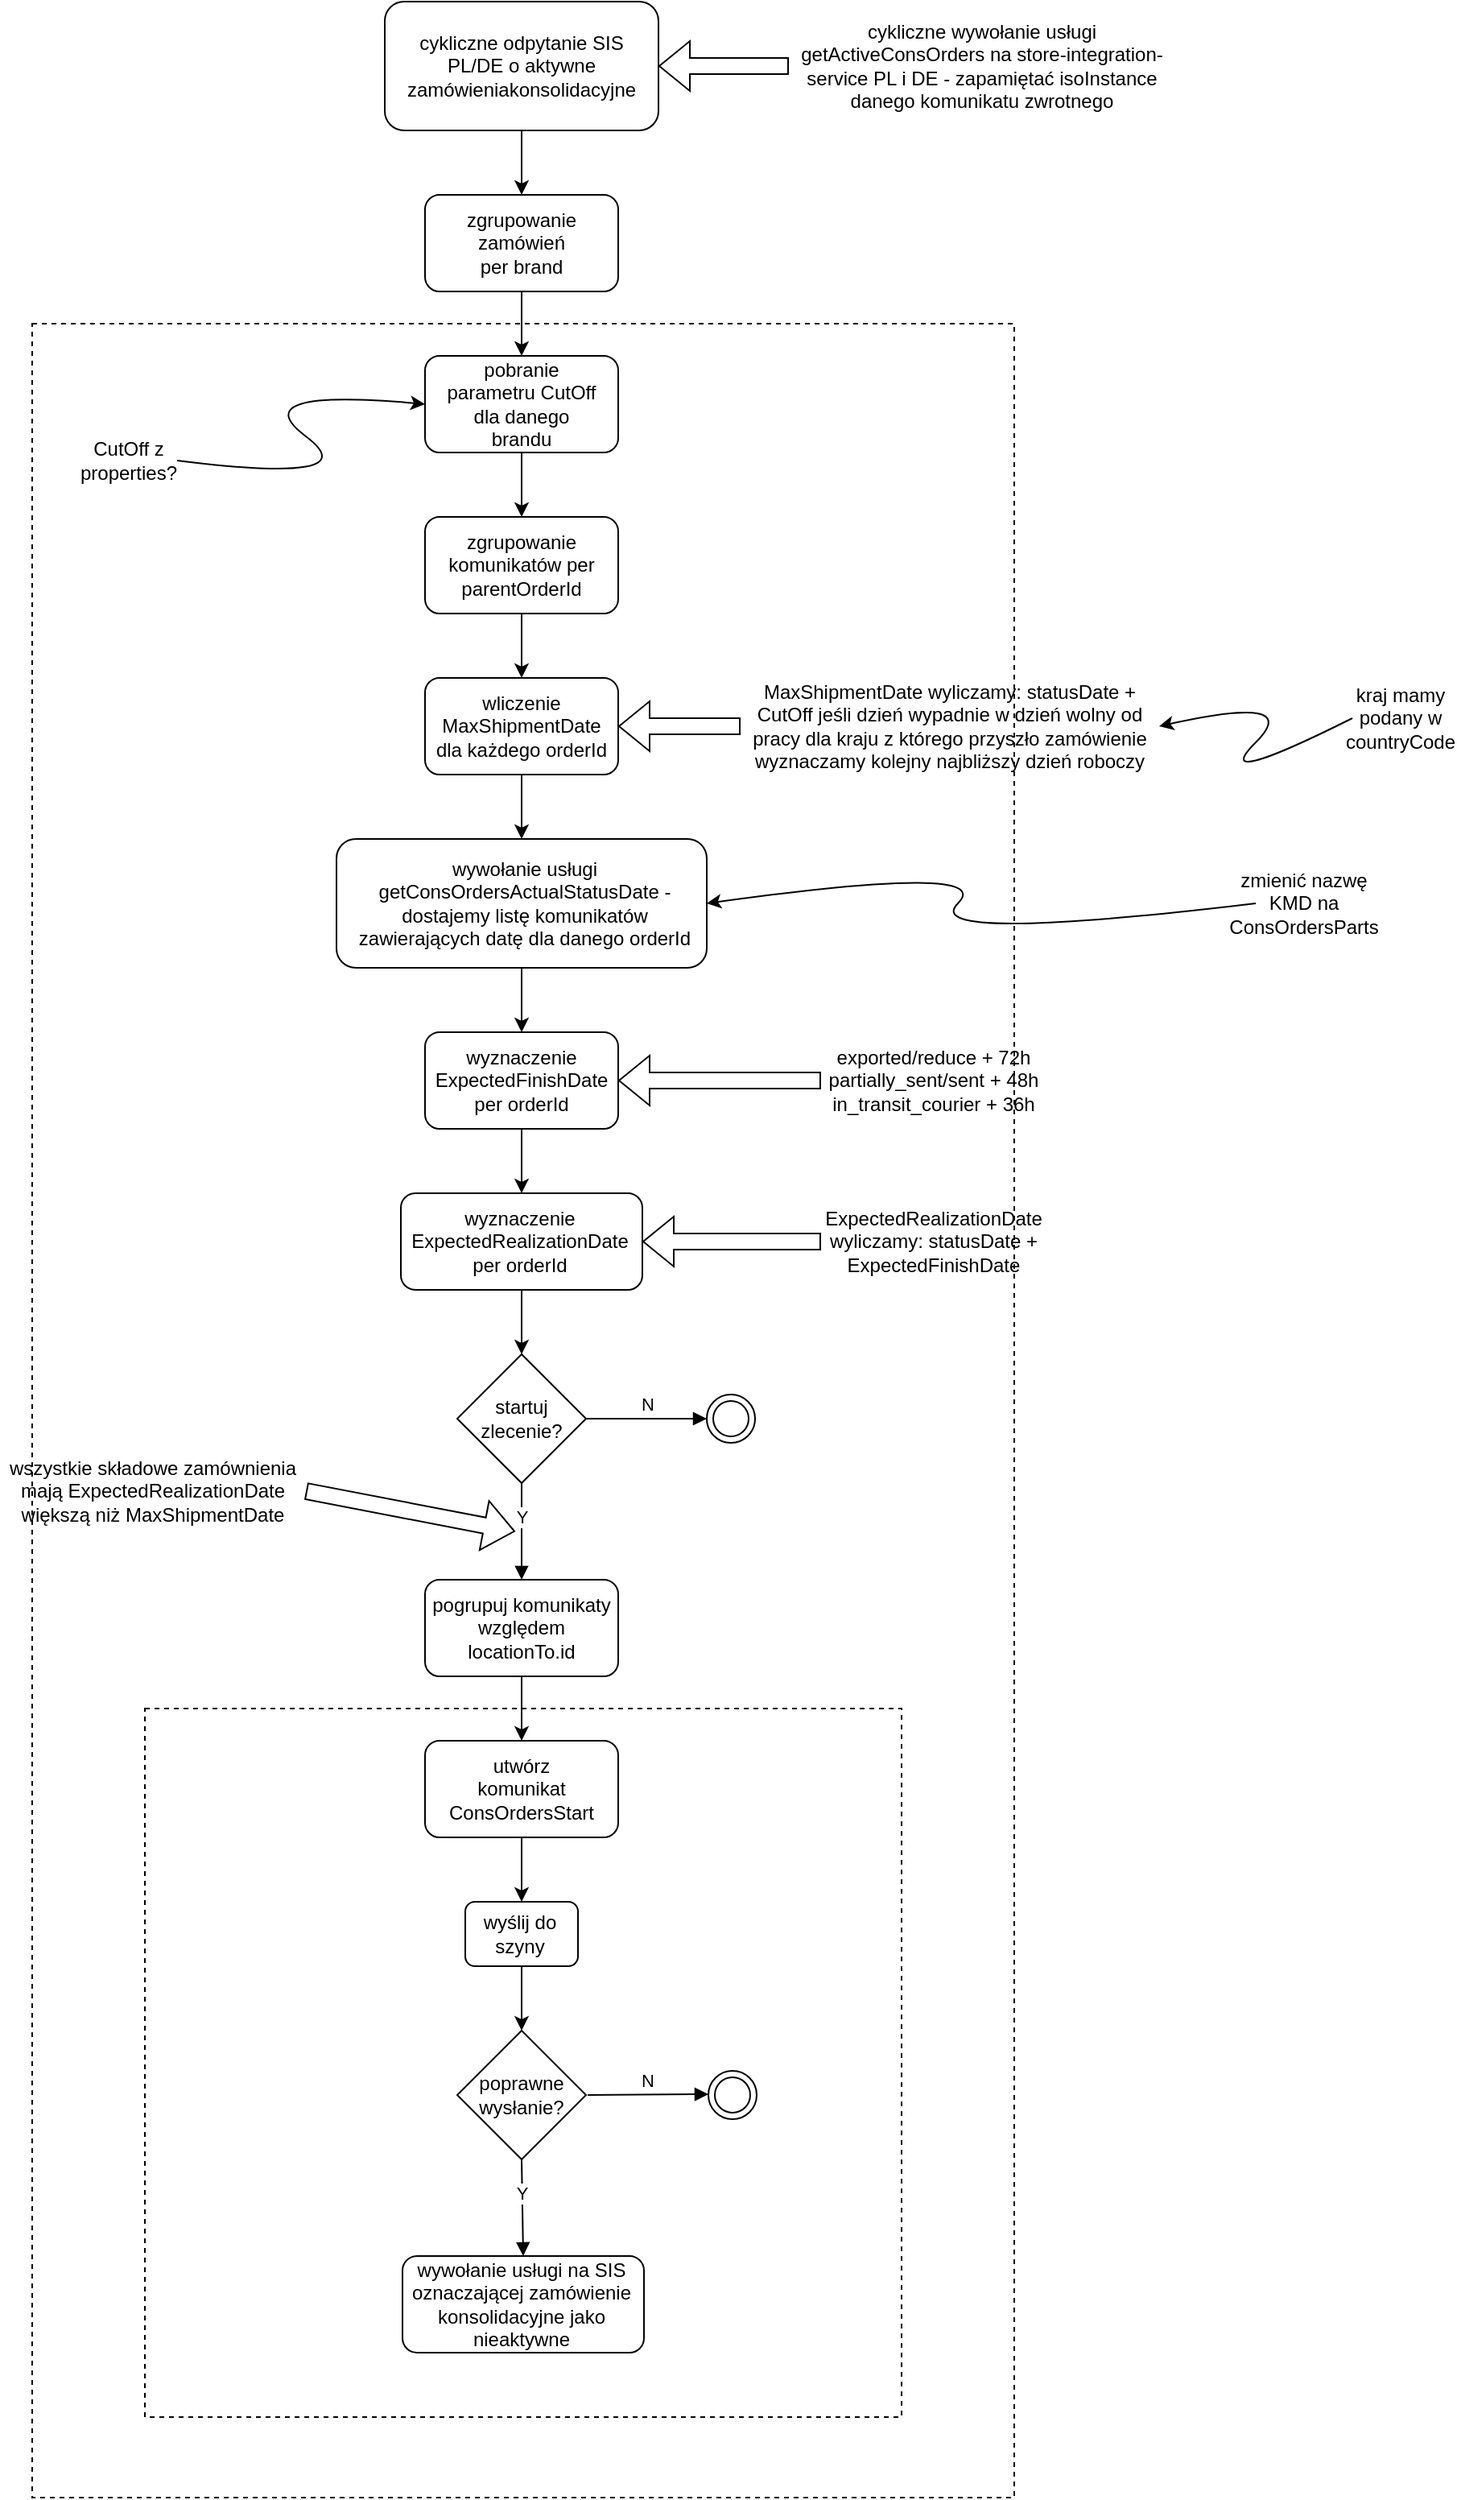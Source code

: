 <mxfile version="20.2.7" type="github">
  <diagram id="hqNplapJ3wSVv7oDEQed" name="Strona-1">
    <mxGraphModel dx="2306" dy="1185" grid="1" gridSize="10" guides="1" tooltips="1" connect="1" arrows="1" fold="1" page="1" pageScale="1" pageWidth="827" pageHeight="1169" math="0" shadow="0">
      <root>
        <mxCell id="0" />
        <mxCell id="1" parent="0" />
        <mxCell id="2CXNt35hl9ijWm-J8KsZ-40" value="" style="rounded=0;whiteSpace=wrap;html=1;dashed=1;fillColor=none;" parent="1" vertex="1">
          <mxGeometry x="110" y="210" width="610" height="1350" as="geometry" />
        </mxCell>
        <mxCell id="Qud4PDnVXstXKhTmE2vl-5" value="" style="endArrow=classic;html=1;rounded=0;exitX=0.5;exitY=1;exitDx=0;exitDy=0;entryX=0.5;entryY=0;entryDx=0;entryDy=0;" parent="1" source="Qud4PDnVXstXKhTmE2vl-1" target="Qud4PDnVXstXKhTmE2vl-3" edge="1">
          <mxGeometry width="50" height="50" relative="1" as="geometry">
            <mxPoint x="550" y="130" as="sourcePoint" />
            <mxPoint x="600" y="80" as="targetPoint" />
          </mxGeometry>
        </mxCell>
        <mxCell id="Qud4PDnVXstXKhTmE2vl-8" value="" style="endArrow=classic;html=1;rounded=0;exitX=0.5;exitY=1;exitDx=0;exitDy=0;entryX=0.5;entryY=0;entryDx=0;entryDy=0;" parent="1" source="Qud4PDnVXstXKhTmE2vl-3" target="Qud4PDnVXstXKhTmE2vl-6" edge="1">
          <mxGeometry width="50" height="50" relative="1" as="geometry">
            <mxPoint x="390" y="620" as="sourcePoint" />
            <mxPoint x="440" y="570" as="targetPoint" />
          </mxGeometry>
        </mxCell>
        <mxCell id="Qud4PDnVXstXKhTmE2vl-11" value="" style="endArrow=classic;html=1;rounded=0;entryX=0.5;entryY=0;entryDx=0;entryDy=0;exitX=0.5;exitY=1;exitDx=0;exitDy=0;" parent="1" source="Qud4PDnVXstXKhTmE2vl-6" target="Qud4PDnVXstXKhTmE2vl-9" edge="1">
          <mxGeometry width="50" height="50" relative="1" as="geometry">
            <mxPoint x="390" y="620" as="sourcePoint" />
            <mxPoint x="440" y="570" as="targetPoint" />
          </mxGeometry>
        </mxCell>
        <mxCell id="Qud4PDnVXstXKhTmE2vl-14" value="" style="endArrow=classic;html=1;rounded=0;exitX=0.5;exitY=1;exitDx=0;exitDy=0;entryX=0.5;entryY=0;entryDx=0;entryDy=0;" parent="1" source="Qud4PDnVXstXKhTmE2vl-9" target="Qud4PDnVXstXKhTmE2vl-12" edge="1">
          <mxGeometry width="50" height="50" relative="1" as="geometry">
            <mxPoint x="390" y="620" as="sourcePoint" />
            <mxPoint x="440" y="570" as="targetPoint" />
          </mxGeometry>
        </mxCell>
        <mxCell id="Qud4PDnVXstXKhTmE2vl-18" value="" style="group" parent="1" vertex="1" connectable="0">
          <mxGeometry x="329" y="10" width="170" height="80" as="geometry" />
        </mxCell>
        <mxCell id="Qud4PDnVXstXKhTmE2vl-1" value="" style="rounded=1;whiteSpace=wrap;html=1;" parent="Qud4PDnVXstXKhTmE2vl-18" vertex="1">
          <mxGeometry width="170" height="80" as="geometry" />
        </mxCell>
        <mxCell id="Qud4PDnVXstXKhTmE2vl-2" value="cykliczne odpytanie SIS PL/DE o aktywne zamówieniakonsolidacyjne" style="text;html=1;strokeColor=none;fillColor=none;align=center;verticalAlign=middle;whiteSpace=wrap;rounded=0;rotation=0;container=0;" parent="Qud4PDnVXstXKhTmE2vl-18" vertex="1">
          <mxGeometry x="55" y="25" width="60" height="30" as="geometry" />
        </mxCell>
        <mxCell id="Qud4PDnVXstXKhTmE2vl-20" value="" style="group" parent="1" vertex="1" connectable="0">
          <mxGeometry x="354" y="130" width="120" height="60" as="geometry" />
        </mxCell>
        <mxCell id="Qud4PDnVXstXKhTmE2vl-3" value="" style="rounded=1;whiteSpace=wrap;html=1;" parent="Qud4PDnVXstXKhTmE2vl-20" vertex="1">
          <mxGeometry width="120" height="60" as="geometry" />
        </mxCell>
        <mxCell id="Qud4PDnVXstXKhTmE2vl-4" value="zgrupowanie zamówień per brand" style="text;html=1;strokeColor=none;fillColor=none;align=center;verticalAlign=middle;whiteSpace=wrap;rounded=0;" parent="Qud4PDnVXstXKhTmE2vl-20" vertex="1">
          <mxGeometry x="30" y="15" width="60" height="30" as="geometry" />
        </mxCell>
        <mxCell id="Qud4PDnVXstXKhTmE2vl-21" value="" style="group" parent="1" vertex="1" connectable="0">
          <mxGeometry x="354" y="230" width="120" height="60" as="geometry" />
        </mxCell>
        <mxCell id="Qud4PDnVXstXKhTmE2vl-6" value="" style="rounded=1;whiteSpace=wrap;html=1;" parent="Qud4PDnVXstXKhTmE2vl-21" vertex="1">
          <mxGeometry width="120" height="60" as="geometry" />
        </mxCell>
        <mxCell id="Qud4PDnVXstXKhTmE2vl-7" value="pobranie parametru CutOff dla danego brandu" style="text;html=1;strokeColor=none;fillColor=none;align=center;verticalAlign=middle;whiteSpace=wrap;rounded=0;" parent="Qud4PDnVXstXKhTmE2vl-21" vertex="1">
          <mxGeometry x="12" y="15" width="96" height="30" as="geometry" />
        </mxCell>
        <mxCell id="Qud4PDnVXstXKhTmE2vl-22" value="" style="group" parent="1" vertex="1" connectable="0">
          <mxGeometry x="354" y="330" width="120" height="60" as="geometry" />
        </mxCell>
        <mxCell id="Qud4PDnVXstXKhTmE2vl-9" value="" style="rounded=1;whiteSpace=wrap;html=1;" parent="Qud4PDnVXstXKhTmE2vl-22" vertex="1">
          <mxGeometry width="120" height="60" as="geometry" />
        </mxCell>
        <mxCell id="Qud4PDnVXstXKhTmE2vl-10" value="zgrupowanie komunikatów per parentOrderId" style="text;html=1;strokeColor=none;fillColor=none;align=center;verticalAlign=middle;whiteSpace=wrap;rounded=0;" parent="Qud4PDnVXstXKhTmE2vl-22" vertex="1">
          <mxGeometry x="5" y="15" width="110" height="30" as="geometry" />
        </mxCell>
        <mxCell id="Qud4PDnVXstXKhTmE2vl-23" value="" style="group" parent="1" vertex="1" connectable="0">
          <mxGeometry x="354" y="430" width="120" height="60" as="geometry" />
        </mxCell>
        <mxCell id="Qud4PDnVXstXKhTmE2vl-12" value="" style="rounded=1;whiteSpace=wrap;html=1;" parent="Qud4PDnVXstXKhTmE2vl-23" vertex="1">
          <mxGeometry width="120" height="60" as="geometry" />
        </mxCell>
        <mxCell id="Qud4PDnVXstXKhTmE2vl-13" value="wliczenie MaxShipmentDate dla każdego orderId" style="text;html=1;strokeColor=none;fillColor=none;align=center;verticalAlign=middle;whiteSpace=wrap;rounded=0;" parent="Qud4PDnVXstXKhTmE2vl-23" vertex="1">
          <mxGeometry x="5" y="15" width="110" height="30" as="geometry" />
        </mxCell>
        <mxCell id="Qud4PDnVXstXKhTmE2vl-24" value="MaxShipmentDate wyliczamy: statusDate + CutOff jeśli dzień wypadnie w dzień wolny od pracy dla kraju z którego przyszło zamówienie wyznaczamy kolejny najbliższy dzień roboczy" style="text;html=1;strokeColor=none;fillColor=none;align=center;verticalAlign=middle;whiteSpace=wrap;rounded=0;" parent="1" vertex="1">
          <mxGeometry x="550" y="412.5" width="260" height="95" as="geometry" />
        </mxCell>
        <mxCell id="Qud4PDnVXstXKhTmE2vl-26" value="" style="shape=flexArrow;endArrow=classic;html=1;rounded=0;exitX=0;exitY=0.5;exitDx=0;exitDy=0;entryX=1;entryY=0.5;entryDx=0;entryDy=0;" parent="1" source="Qud4PDnVXstXKhTmE2vl-24" target="Qud4PDnVXstXKhTmE2vl-12" edge="1">
          <mxGeometry width="50" height="50" relative="1" as="geometry">
            <mxPoint x="590" y="620" as="sourcePoint" />
            <mxPoint x="640" y="570" as="targetPoint" />
          </mxGeometry>
        </mxCell>
        <mxCell id="Qud4PDnVXstXKhTmE2vl-27" value="cykliczne wywołanie usługi getActiveConsOrders na store-integration-service PL i DE - zapamiętać isoInstance danego komunikatu zwrotnego" style="text;html=1;strokeColor=none;fillColor=none;align=center;verticalAlign=middle;whiteSpace=wrap;rounded=0;" parent="1" vertex="1">
          <mxGeometry x="580" y="35" width="240" height="30" as="geometry" />
        </mxCell>
        <mxCell id="Qud4PDnVXstXKhTmE2vl-28" value="" style="shape=flexArrow;endArrow=classic;html=1;rounded=0;exitX=0;exitY=0.5;exitDx=0;exitDy=0;entryX=1;entryY=0.5;entryDx=0;entryDy=0;" parent="1" source="Qud4PDnVXstXKhTmE2vl-27" target="Qud4PDnVXstXKhTmE2vl-1" edge="1">
          <mxGeometry width="50" height="50" relative="1" as="geometry">
            <mxPoint x="750" y="620" as="sourcePoint" />
            <mxPoint x="800" y="570" as="targetPoint" />
          </mxGeometry>
        </mxCell>
        <mxCell id="Qud4PDnVXstXKhTmE2vl-29" value="CutOff z properties?" style="text;html=1;strokeColor=none;fillColor=none;align=center;verticalAlign=middle;whiteSpace=wrap;rounded=0;" parent="1" vertex="1">
          <mxGeometry x="140" y="280" width="60" height="30" as="geometry" />
        </mxCell>
        <mxCell id="Qud4PDnVXstXKhTmE2vl-30" value="" style="curved=1;endArrow=classic;html=1;rounded=0;exitX=1;exitY=0.5;exitDx=0;exitDy=0;entryX=0;entryY=0.5;entryDx=0;entryDy=0;" parent="1" source="Qud4PDnVXstXKhTmE2vl-29" target="Qud4PDnVXstXKhTmE2vl-6" edge="1">
          <mxGeometry width="50" height="50" relative="1" as="geometry">
            <mxPoint x="250" y="350" as="sourcePoint" />
            <mxPoint x="300" y="300" as="targetPoint" />
            <Array as="points">
              <mxPoint x="320" y="310" />
              <mxPoint x="240" y="250" />
            </Array>
          </mxGeometry>
        </mxCell>
        <mxCell id="Qud4PDnVXstXKhTmE2vl-33" value="" style="group" parent="1" vertex="1" connectable="0">
          <mxGeometry x="299" y="530" width="230" height="80" as="geometry" />
        </mxCell>
        <mxCell id="Qud4PDnVXstXKhTmE2vl-31" value="" style="rounded=1;whiteSpace=wrap;html=1;" parent="Qud4PDnVXstXKhTmE2vl-33" vertex="1">
          <mxGeometry width="230" height="80" as="geometry" />
        </mxCell>
        <mxCell id="Qud4PDnVXstXKhTmE2vl-32" value="wywołanie usługi getConsOrdersActualStatusDate - dostajemy listę komunikatów zawierających datę dla danego orderId" style="text;html=1;strokeColor=none;fillColor=none;align=center;verticalAlign=middle;whiteSpace=wrap;rounded=0;" parent="Qud4PDnVXstXKhTmE2vl-33" vertex="1">
          <mxGeometry x="12" y="25" width="210" height="30" as="geometry" />
        </mxCell>
        <mxCell id="Qud4PDnVXstXKhTmE2vl-34" value="" style="endArrow=classic;html=1;rounded=0;exitX=0.5;exitY=1;exitDx=0;exitDy=0;entryX=0.5;entryY=0;entryDx=0;entryDy=0;" parent="1" source="Qud4PDnVXstXKhTmE2vl-12" target="Qud4PDnVXstXKhTmE2vl-31" edge="1">
          <mxGeometry width="50" height="50" relative="1" as="geometry">
            <mxPoint x="750" y="620" as="sourcePoint" />
            <mxPoint x="800" y="570" as="targetPoint" />
          </mxGeometry>
        </mxCell>
        <mxCell id="Qud4PDnVXstXKhTmE2vl-37" value="exported/reduce + 72h&lt;br&gt;partially_sent/sent + 48h&lt;br&gt;in_transit_courier + 36h" style="text;html=1;strokeColor=none;fillColor=none;align=center;verticalAlign=middle;whiteSpace=wrap;rounded=0;" parent="1" vertex="1">
          <mxGeometry x="600" y="665" width="140" height="30" as="geometry" />
        </mxCell>
        <mxCell id="Qud4PDnVXstXKhTmE2vl-38" value="" style="shape=flexArrow;endArrow=classic;html=1;rounded=0;entryX=1;entryY=0.5;entryDx=0;entryDy=0;exitX=0;exitY=0.5;exitDx=0;exitDy=0;" parent="1" source="Qud4PDnVXstXKhTmE2vl-37" target="Qud4PDnVXstXKhTmE2vl-35" edge="1">
          <mxGeometry width="50" height="50" relative="1" as="geometry">
            <mxPoint x="830" y="620" as="sourcePoint" />
            <mxPoint x="880" y="570" as="targetPoint" />
          </mxGeometry>
        </mxCell>
        <mxCell id="Qud4PDnVXstXKhTmE2vl-39" value="" style="endArrow=classic;html=1;rounded=0;exitX=0.5;exitY=1;exitDx=0;exitDy=0;entryX=0.5;entryY=0;entryDx=0;entryDy=0;" parent="1" source="Qud4PDnVXstXKhTmE2vl-31" target="Qud4PDnVXstXKhTmE2vl-35" edge="1">
          <mxGeometry width="50" height="50" relative="1" as="geometry">
            <mxPoint x="210" y="800" as="sourcePoint" />
            <mxPoint x="260" y="750" as="targetPoint" />
          </mxGeometry>
        </mxCell>
        <mxCell id="Qud4PDnVXstXKhTmE2vl-41" value="" style="group" parent="1" vertex="1" connectable="0">
          <mxGeometry x="354" y="650" width="120" height="60" as="geometry" />
        </mxCell>
        <mxCell id="Qud4PDnVXstXKhTmE2vl-35" value="" style="rounded=1;whiteSpace=wrap;html=1;" parent="Qud4PDnVXstXKhTmE2vl-41" vertex="1">
          <mxGeometry width="120" height="60" as="geometry" />
        </mxCell>
        <mxCell id="Qud4PDnVXstXKhTmE2vl-36" value="wyznaczenie ExpectedFinishDate per orderId" style="text;html=1;strokeColor=none;fillColor=none;align=center;verticalAlign=middle;whiteSpace=wrap;rounded=0;" parent="Qud4PDnVXstXKhTmE2vl-41" vertex="1">
          <mxGeometry x="30" y="15" width="60" height="30" as="geometry" />
        </mxCell>
        <mxCell id="Qud4PDnVXstXKhTmE2vl-43" value="" style="group" parent="1" vertex="1" connectable="0">
          <mxGeometry x="339" y="750" width="150" height="60" as="geometry" />
        </mxCell>
        <mxCell id="Qud4PDnVXstXKhTmE2vl-40" value="" style="rounded=1;whiteSpace=wrap;html=1;" parent="Qud4PDnVXstXKhTmE2vl-43" vertex="1">
          <mxGeometry width="150" height="60" as="geometry" />
        </mxCell>
        <mxCell id="Qud4PDnVXstXKhTmE2vl-42" value="wyznaczenie ExpectedRealizationDate per orderId" style="text;html=1;strokeColor=none;fillColor=none;align=center;verticalAlign=middle;whiteSpace=wrap;rounded=0;" parent="Qud4PDnVXstXKhTmE2vl-43" vertex="1">
          <mxGeometry x="44" y="15" width="60" height="30" as="geometry" />
        </mxCell>
        <mxCell id="Qud4PDnVXstXKhTmE2vl-44" value="" style="endArrow=classic;html=1;rounded=0;exitX=0.5;exitY=1;exitDx=0;exitDy=0;entryX=0.5;entryY=0;entryDx=0;entryDy=0;" parent="1" source="Qud4PDnVXstXKhTmE2vl-35" target="Qud4PDnVXstXKhTmE2vl-40" edge="1">
          <mxGeometry width="50" height="50" relative="1" as="geometry">
            <mxPoint x="830" y="620" as="sourcePoint" />
            <mxPoint x="880" y="570" as="targetPoint" />
          </mxGeometry>
        </mxCell>
        <mxCell id="Qud4PDnVXstXKhTmE2vl-45" value="ExpectedRealizationDate wyliczamy: statusDate + ExpectedFinishDate" style="text;html=1;strokeColor=none;fillColor=none;align=center;verticalAlign=middle;whiteSpace=wrap;rounded=0;" parent="1" vertex="1">
          <mxGeometry x="640" y="765" width="60" height="30" as="geometry" />
        </mxCell>
        <mxCell id="Qud4PDnVXstXKhTmE2vl-46" value="" style="shape=flexArrow;endArrow=classic;html=1;rounded=0;entryX=1;entryY=0.5;entryDx=0;entryDy=0;" parent="1" target="Qud4PDnVXstXKhTmE2vl-40" edge="1">
          <mxGeometry width="50" height="50" relative="1" as="geometry">
            <mxPoint x="600" y="780" as="sourcePoint" />
            <mxPoint x="880" y="570" as="targetPoint" />
          </mxGeometry>
        </mxCell>
        <mxCell id="2CXNt35hl9ijWm-J8KsZ-4" value="" style="group" parent="1" vertex="1" connectable="0">
          <mxGeometry x="374" y="850" width="80" height="80" as="geometry" />
        </mxCell>
        <mxCell id="2CXNt35hl9ijWm-J8KsZ-3" value="" style="rhombus;whiteSpace=wrap;html=1;" parent="2CXNt35hl9ijWm-J8KsZ-4" vertex="1">
          <mxGeometry width="80" height="80" as="geometry" />
        </mxCell>
        <mxCell id="2CXNt35hl9ijWm-J8KsZ-2" value="startuj zlecenie?" style="text;html=1;strokeColor=none;fillColor=none;align=center;verticalAlign=middle;whiteSpace=wrap;rounded=0;" parent="2CXNt35hl9ijWm-J8KsZ-4" vertex="1">
          <mxGeometry x="10" y="25" width="60" height="30" as="geometry" />
        </mxCell>
        <mxCell id="2CXNt35hl9ijWm-J8KsZ-5" value="" style="endArrow=classic;html=1;rounded=0;entryX=0.5;entryY=0;entryDx=0;entryDy=0;exitX=0.5;exitY=1;exitDx=0;exitDy=0;" parent="1" source="Qud4PDnVXstXKhTmE2vl-40" target="2CXNt35hl9ijWm-J8KsZ-3" edge="1">
          <mxGeometry width="50" height="50" relative="1" as="geometry">
            <mxPoint x="190" y="930" as="sourcePoint" />
            <mxPoint x="240" y="880" as="targetPoint" />
          </mxGeometry>
        </mxCell>
        <mxCell id="2CXNt35hl9ijWm-J8KsZ-7" value="" style="ellipse;html=1;shape=endState;" parent="1" vertex="1">
          <mxGeometry x="529" y="875" width="30" height="30" as="geometry" />
        </mxCell>
        <mxCell id="2CXNt35hl9ijWm-J8KsZ-11" value="N" style="html=1;verticalAlign=bottom;endArrow=block;rounded=0;exitX=1;exitY=0.5;exitDx=0;exitDy=0;entryX=0;entryY=0.5;entryDx=0;entryDy=0;" parent="1" source="2CXNt35hl9ijWm-J8KsZ-3" target="2CXNt35hl9ijWm-J8KsZ-7" edge="1">
          <mxGeometry width="80" relative="1" as="geometry">
            <mxPoint x="490" y="1029.5" as="sourcePoint" />
            <mxPoint x="570" y="1029.5" as="targetPoint" />
          </mxGeometry>
        </mxCell>
        <mxCell id="2CXNt35hl9ijWm-J8KsZ-16" value="" style="group" parent="1" vertex="1" connectable="0">
          <mxGeometry x="354" y="990" width="120" height="60" as="geometry" />
        </mxCell>
        <mxCell id="2CXNt35hl9ijWm-J8KsZ-14" value="" style="rounded=1;whiteSpace=wrap;html=1;" parent="2CXNt35hl9ijWm-J8KsZ-16" vertex="1">
          <mxGeometry width="120" height="60" as="geometry" />
        </mxCell>
        <mxCell id="2CXNt35hl9ijWm-J8KsZ-15" value="pogrupuj komunikaty względem locationTo.id" style="text;html=1;strokeColor=none;fillColor=none;align=center;verticalAlign=middle;whiteSpace=wrap;rounded=0;" parent="2CXNt35hl9ijWm-J8KsZ-16" vertex="1">
          <mxGeometry y="15" width="120" height="30" as="geometry" />
        </mxCell>
        <mxCell id="2CXNt35hl9ijWm-J8KsZ-18" value="Y" style="html=1;verticalAlign=bottom;endArrow=block;rounded=0;entryX=0.5;entryY=0;entryDx=0;entryDy=0;exitX=0.5;exitY=1;exitDx=0;exitDy=0;" parent="1" source="2CXNt35hl9ijWm-J8KsZ-3" target="2CXNt35hl9ijWm-J8KsZ-14" edge="1">
          <mxGeometry width="80" relative="1" as="geometry">
            <mxPoint x="50" y="920" as="sourcePoint" />
            <mxPoint x="130" y="920" as="targetPoint" />
            <mxPoint as="offset" />
          </mxGeometry>
        </mxCell>
        <mxCell id="2CXNt35hl9ijWm-J8KsZ-20" value="wszystkie składowe zamównienia mają ExpectedRealizationDate większą niż MaxShipmentDate" style="text;html=1;strokeColor=none;fillColor=none;align=center;verticalAlign=middle;whiteSpace=wrap;rounded=0;" parent="1" vertex="1">
          <mxGeometry x="90" y="920" width="190" height="30" as="geometry" />
        </mxCell>
        <mxCell id="2CXNt35hl9ijWm-J8KsZ-21" value="" style="shape=flexArrow;endArrow=classic;html=1;rounded=0;exitX=1;exitY=0.5;exitDx=0;exitDy=0;" parent="1" source="2CXNt35hl9ijWm-J8KsZ-20" edge="1">
          <mxGeometry width="50" height="50" relative="1" as="geometry">
            <mxPoint x="160" y="805" as="sourcePoint" />
            <mxPoint x="410" y="960" as="targetPoint" />
          </mxGeometry>
        </mxCell>
        <mxCell id="2CXNt35hl9ijWm-J8KsZ-24" value="" style="endArrow=classic;html=1;rounded=0;entryX=0.5;entryY=0;entryDx=0;entryDy=0;exitX=0.5;exitY=1;exitDx=0;exitDy=0;" parent="1" source="2CXNt35hl9ijWm-J8KsZ-14" target="2CXNt35hl9ijWm-J8KsZ-22" edge="1">
          <mxGeometry width="50" height="50" relative="1" as="geometry">
            <mxPoint x="200" y="1080" as="sourcePoint" />
            <mxPoint x="250" y="1030" as="targetPoint" />
          </mxGeometry>
        </mxCell>
        <mxCell id="2CXNt35hl9ijWm-J8KsZ-27" value="" style="group" parent="1" vertex="1" connectable="0">
          <mxGeometry x="354" y="1090" width="120" height="60" as="geometry" />
        </mxCell>
        <mxCell id="2CXNt35hl9ijWm-J8KsZ-22" value="" style="rounded=1;whiteSpace=wrap;html=1;" parent="2CXNt35hl9ijWm-J8KsZ-27" vertex="1">
          <mxGeometry width="120" height="60" as="geometry" />
        </mxCell>
        <mxCell id="2CXNt35hl9ijWm-J8KsZ-23" value="utwórz komunikat ConsOrdersStart" style="text;html=1;strokeColor=none;fillColor=none;align=center;verticalAlign=middle;whiteSpace=wrap;rounded=0;" parent="2CXNt35hl9ijWm-J8KsZ-27" vertex="1">
          <mxGeometry x="30" y="15" width="60" height="30" as="geometry" />
        </mxCell>
        <mxCell id="2CXNt35hl9ijWm-J8KsZ-28" value="" style="group" parent="1" vertex="1" connectable="0">
          <mxGeometry x="379" y="1190" width="70" height="40" as="geometry" />
        </mxCell>
        <mxCell id="2CXNt35hl9ijWm-J8KsZ-25" value="" style="rounded=1;whiteSpace=wrap;html=1;" parent="2CXNt35hl9ijWm-J8KsZ-28" vertex="1">
          <mxGeometry width="70" height="40" as="geometry" />
        </mxCell>
        <mxCell id="2CXNt35hl9ijWm-J8KsZ-26" value="wyślij do szyny" style="text;html=1;strokeColor=none;fillColor=none;align=center;verticalAlign=middle;whiteSpace=wrap;rounded=0;" parent="2CXNt35hl9ijWm-J8KsZ-28" vertex="1">
          <mxGeometry x="4" y="5" width="60" height="30" as="geometry" />
        </mxCell>
        <mxCell id="2CXNt35hl9ijWm-J8KsZ-29" value="" style="endArrow=classic;html=1;rounded=0;entryX=0.5;entryY=0;entryDx=0;entryDy=0;exitX=0.5;exitY=1;exitDx=0;exitDy=0;" parent="1" source="2CXNt35hl9ijWm-J8KsZ-22" target="2CXNt35hl9ijWm-J8KsZ-25" edge="1">
          <mxGeometry width="50" height="50" relative="1" as="geometry">
            <mxPoint x="480" y="990" as="sourcePoint" />
            <mxPoint x="530" y="940" as="targetPoint" />
          </mxGeometry>
        </mxCell>
        <mxCell id="2CXNt35hl9ijWm-J8KsZ-32" value="" style="group" parent="1" vertex="1" connectable="0">
          <mxGeometry x="374" y="1270" width="80" height="80" as="geometry" />
        </mxCell>
        <mxCell id="2CXNt35hl9ijWm-J8KsZ-30" value="" style="rhombus;whiteSpace=wrap;html=1;" parent="2CXNt35hl9ijWm-J8KsZ-32" vertex="1">
          <mxGeometry width="80" height="80" as="geometry" />
        </mxCell>
        <mxCell id="2CXNt35hl9ijWm-J8KsZ-31" value="poprawne wysłanie?" style="text;html=1;strokeColor=none;fillColor=none;align=center;verticalAlign=middle;whiteSpace=wrap;rounded=0;" parent="2CXNt35hl9ijWm-J8KsZ-32" vertex="1">
          <mxGeometry x="10" y="25" width="60" height="30" as="geometry" />
        </mxCell>
        <mxCell id="2CXNt35hl9ijWm-J8KsZ-33" value="" style="endArrow=classic;html=1;rounded=0;entryX=0.5;entryY=0;entryDx=0;entryDy=0;exitX=0.5;exitY=1;exitDx=0;exitDy=0;" parent="1" source="2CXNt35hl9ijWm-J8KsZ-25" target="2CXNt35hl9ijWm-J8KsZ-30" edge="1">
          <mxGeometry width="50" height="50" relative="1" as="geometry">
            <mxPoint x="480" y="990" as="sourcePoint" />
            <mxPoint x="530" y="940" as="targetPoint" />
          </mxGeometry>
        </mxCell>
        <mxCell id="2CXNt35hl9ijWm-J8KsZ-34" value="" style="ellipse;html=1;shape=endState;" parent="1" vertex="1">
          <mxGeometry x="530" y="1295" width="30" height="30" as="geometry" />
        </mxCell>
        <mxCell id="2CXNt35hl9ijWm-J8KsZ-35" value="N" style="html=1;verticalAlign=bottom;endArrow=block;rounded=0;entryX=0;entryY=0.5;entryDx=0;entryDy=0;" parent="1" edge="1">
          <mxGeometry width="80" relative="1" as="geometry">
            <mxPoint x="455" y="1310" as="sourcePoint" />
            <mxPoint x="530" y="1309.5" as="targetPoint" />
          </mxGeometry>
        </mxCell>
        <mxCell id="2CXNt35hl9ijWm-J8KsZ-37" value="Y" style="html=1;verticalAlign=bottom;endArrow=block;rounded=0;entryX=0.5;entryY=0;entryDx=0;entryDy=0;exitX=0.5;exitY=1;exitDx=0;exitDy=0;" parent="1" source="2CXNt35hl9ijWm-J8KsZ-30" target="2CXNt35hl9ijWm-J8KsZ-36" edge="1">
          <mxGeometry width="80" relative="1" as="geometry">
            <mxPoint x="650" y="1170" as="sourcePoint" />
            <mxPoint x="424" y="1000" as="targetPoint" />
            <mxPoint as="offset" />
          </mxGeometry>
        </mxCell>
        <mxCell id="2CXNt35hl9ijWm-J8KsZ-39" value="" style="group" parent="1" vertex="1" connectable="0">
          <mxGeometry x="334" y="1410" width="160" height="60" as="geometry" />
        </mxCell>
        <mxCell id="2CXNt35hl9ijWm-J8KsZ-36" value="" style="rounded=1;whiteSpace=wrap;html=1;" parent="2CXNt35hl9ijWm-J8KsZ-39" vertex="1">
          <mxGeometry x="6" width="150" height="60" as="geometry" />
        </mxCell>
        <mxCell id="2CXNt35hl9ijWm-J8KsZ-38" value="wywołanie usługi na SIS oznaczającej zamówienie konsolidacyjne jako nieaktywne" style="text;html=1;strokeColor=none;fillColor=none;align=center;verticalAlign=middle;whiteSpace=wrap;rounded=0;" parent="2CXNt35hl9ijWm-J8KsZ-39" vertex="1">
          <mxGeometry y="15" width="160" height="30" as="geometry" />
        </mxCell>
        <mxCell id="2CXNt35hl9ijWm-J8KsZ-41" value="" style="rounded=0;whiteSpace=wrap;html=1;dashed=1;fillColor=none;" parent="1" vertex="1">
          <mxGeometry x="180" y="1070" width="470" height="440" as="geometry" />
        </mxCell>
        <mxCell id="2CXNt35hl9ijWm-J8KsZ-42" value="kraj mamy podany w countryCode" style="text;html=1;strokeColor=none;fillColor=none;align=center;verticalAlign=middle;whiteSpace=wrap;rounded=0;dashed=1;" parent="1" vertex="1">
          <mxGeometry x="930" y="440" width="60" height="30" as="geometry" />
        </mxCell>
        <mxCell id="2CXNt35hl9ijWm-J8KsZ-43" value="" style="curved=1;endArrow=classic;html=1;rounded=0;entryX=1;entryY=0.5;entryDx=0;entryDy=0;exitX=0;exitY=0.5;exitDx=0;exitDy=0;" parent="1" source="2CXNt35hl9ijWm-J8KsZ-42" target="Qud4PDnVXstXKhTmE2vl-24" edge="1">
          <mxGeometry width="50" height="50" relative="1" as="geometry">
            <mxPoint x="900" y="520" as="sourcePoint" />
            <mxPoint x="850" y="470" as="targetPoint" />
            <Array as="points">
              <mxPoint x="840" y="500" />
              <mxPoint x="900" y="440" />
            </Array>
          </mxGeometry>
        </mxCell>
        <mxCell id="2CXNt35hl9ijWm-J8KsZ-44" value="zmienić nazwę KMD na ConsOrdersParts" style="text;html=1;strokeColor=none;fillColor=none;align=center;verticalAlign=middle;whiteSpace=wrap;rounded=0;dashed=1;" parent="1" vertex="1">
          <mxGeometry x="870" y="555" width="60" height="30" as="geometry" />
        </mxCell>
        <mxCell id="2CXNt35hl9ijWm-J8KsZ-45" value="" style="curved=1;endArrow=classic;html=1;rounded=0;exitX=0;exitY=0.5;exitDx=0;exitDy=0;entryX=1;entryY=0.5;entryDx=0;entryDy=0;" parent="1" source="2CXNt35hl9ijWm-J8KsZ-44" target="Qud4PDnVXstXKhTmE2vl-31" edge="1">
          <mxGeometry width="50" height="50" relative="1" as="geometry">
            <mxPoint x="710" y="595" as="sourcePoint" />
            <mxPoint x="660" y="545" as="targetPoint" />
            <Array as="points">
              <mxPoint x="660" y="595" />
              <mxPoint x="710" y="545" />
            </Array>
          </mxGeometry>
        </mxCell>
      </root>
    </mxGraphModel>
  </diagram>
</mxfile>
